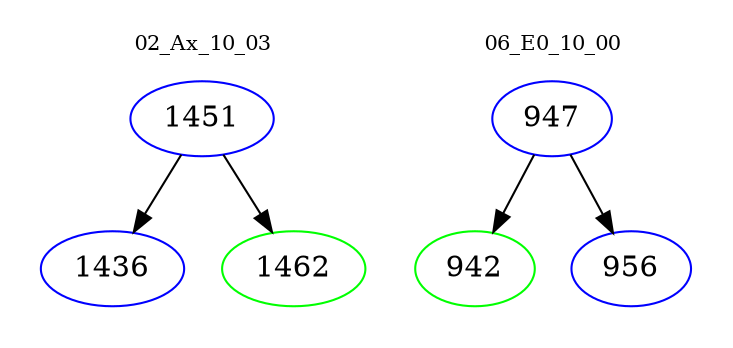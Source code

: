 digraph{
subgraph cluster_0 {
color = white
label = "02_Ax_10_03";
fontsize=10;
T0_1451 [label="1451", color="blue"]
T0_1451 -> T0_1436 [color="black"]
T0_1436 [label="1436", color="blue"]
T0_1451 -> T0_1462 [color="black"]
T0_1462 [label="1462", color="green"]
}
subgraph cluster_1 {
color = white
label = "06_E0_10_00";
fontsize=10;
T1_947 [label="947", color="blue"]
T1_947 -> T1_942 [color="black"]
T1_942 [label="942", color="green"]
T1_947 -> T1_956 [color="black"]
T1_956 [label="956", color="blue"]
}
}
